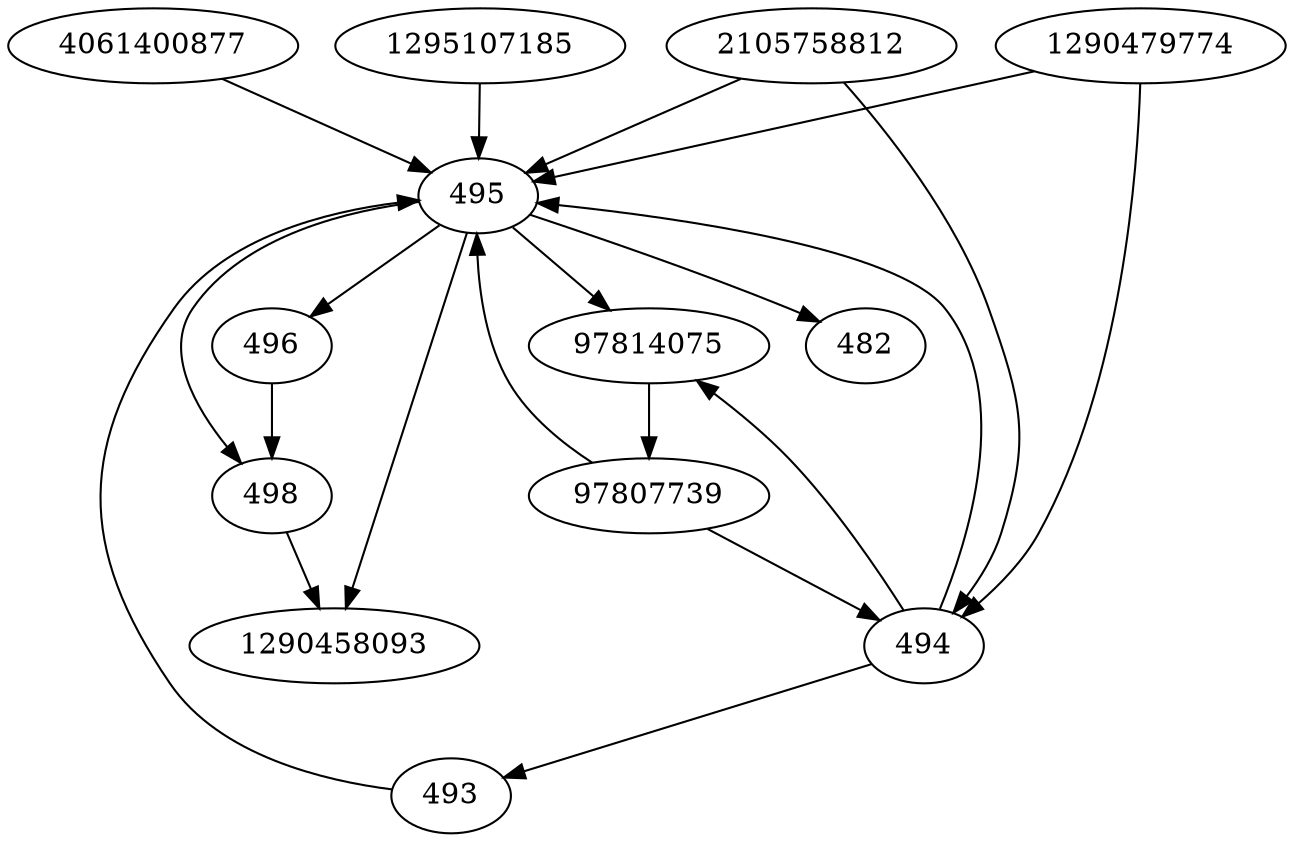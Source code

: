 strict digraph  {
482;
1290458093;
493;
4061400877;
494;
1295107185;
498;
496;
97807739;
495;
97814075;
2105758812;
1290479774;
493 -> 495;
4061400877 -> 495;
494 -> 495;
494 -> 493;
494 -> 97814075;
1295107185 -> 495;
498 -> 1290458093;
496 -> 498;
97807739 -> 494;
97807739 -> 495;
495 -> 482;
495 -> 498;
495 -> 1290458093;
495 -> 97814075;
495 -> 496;
97814075 -> 97807739;
2105758812 -> 494;
2105758812 -> 495;
1290479774 -> 494;
1290479774 -> 495;
}
